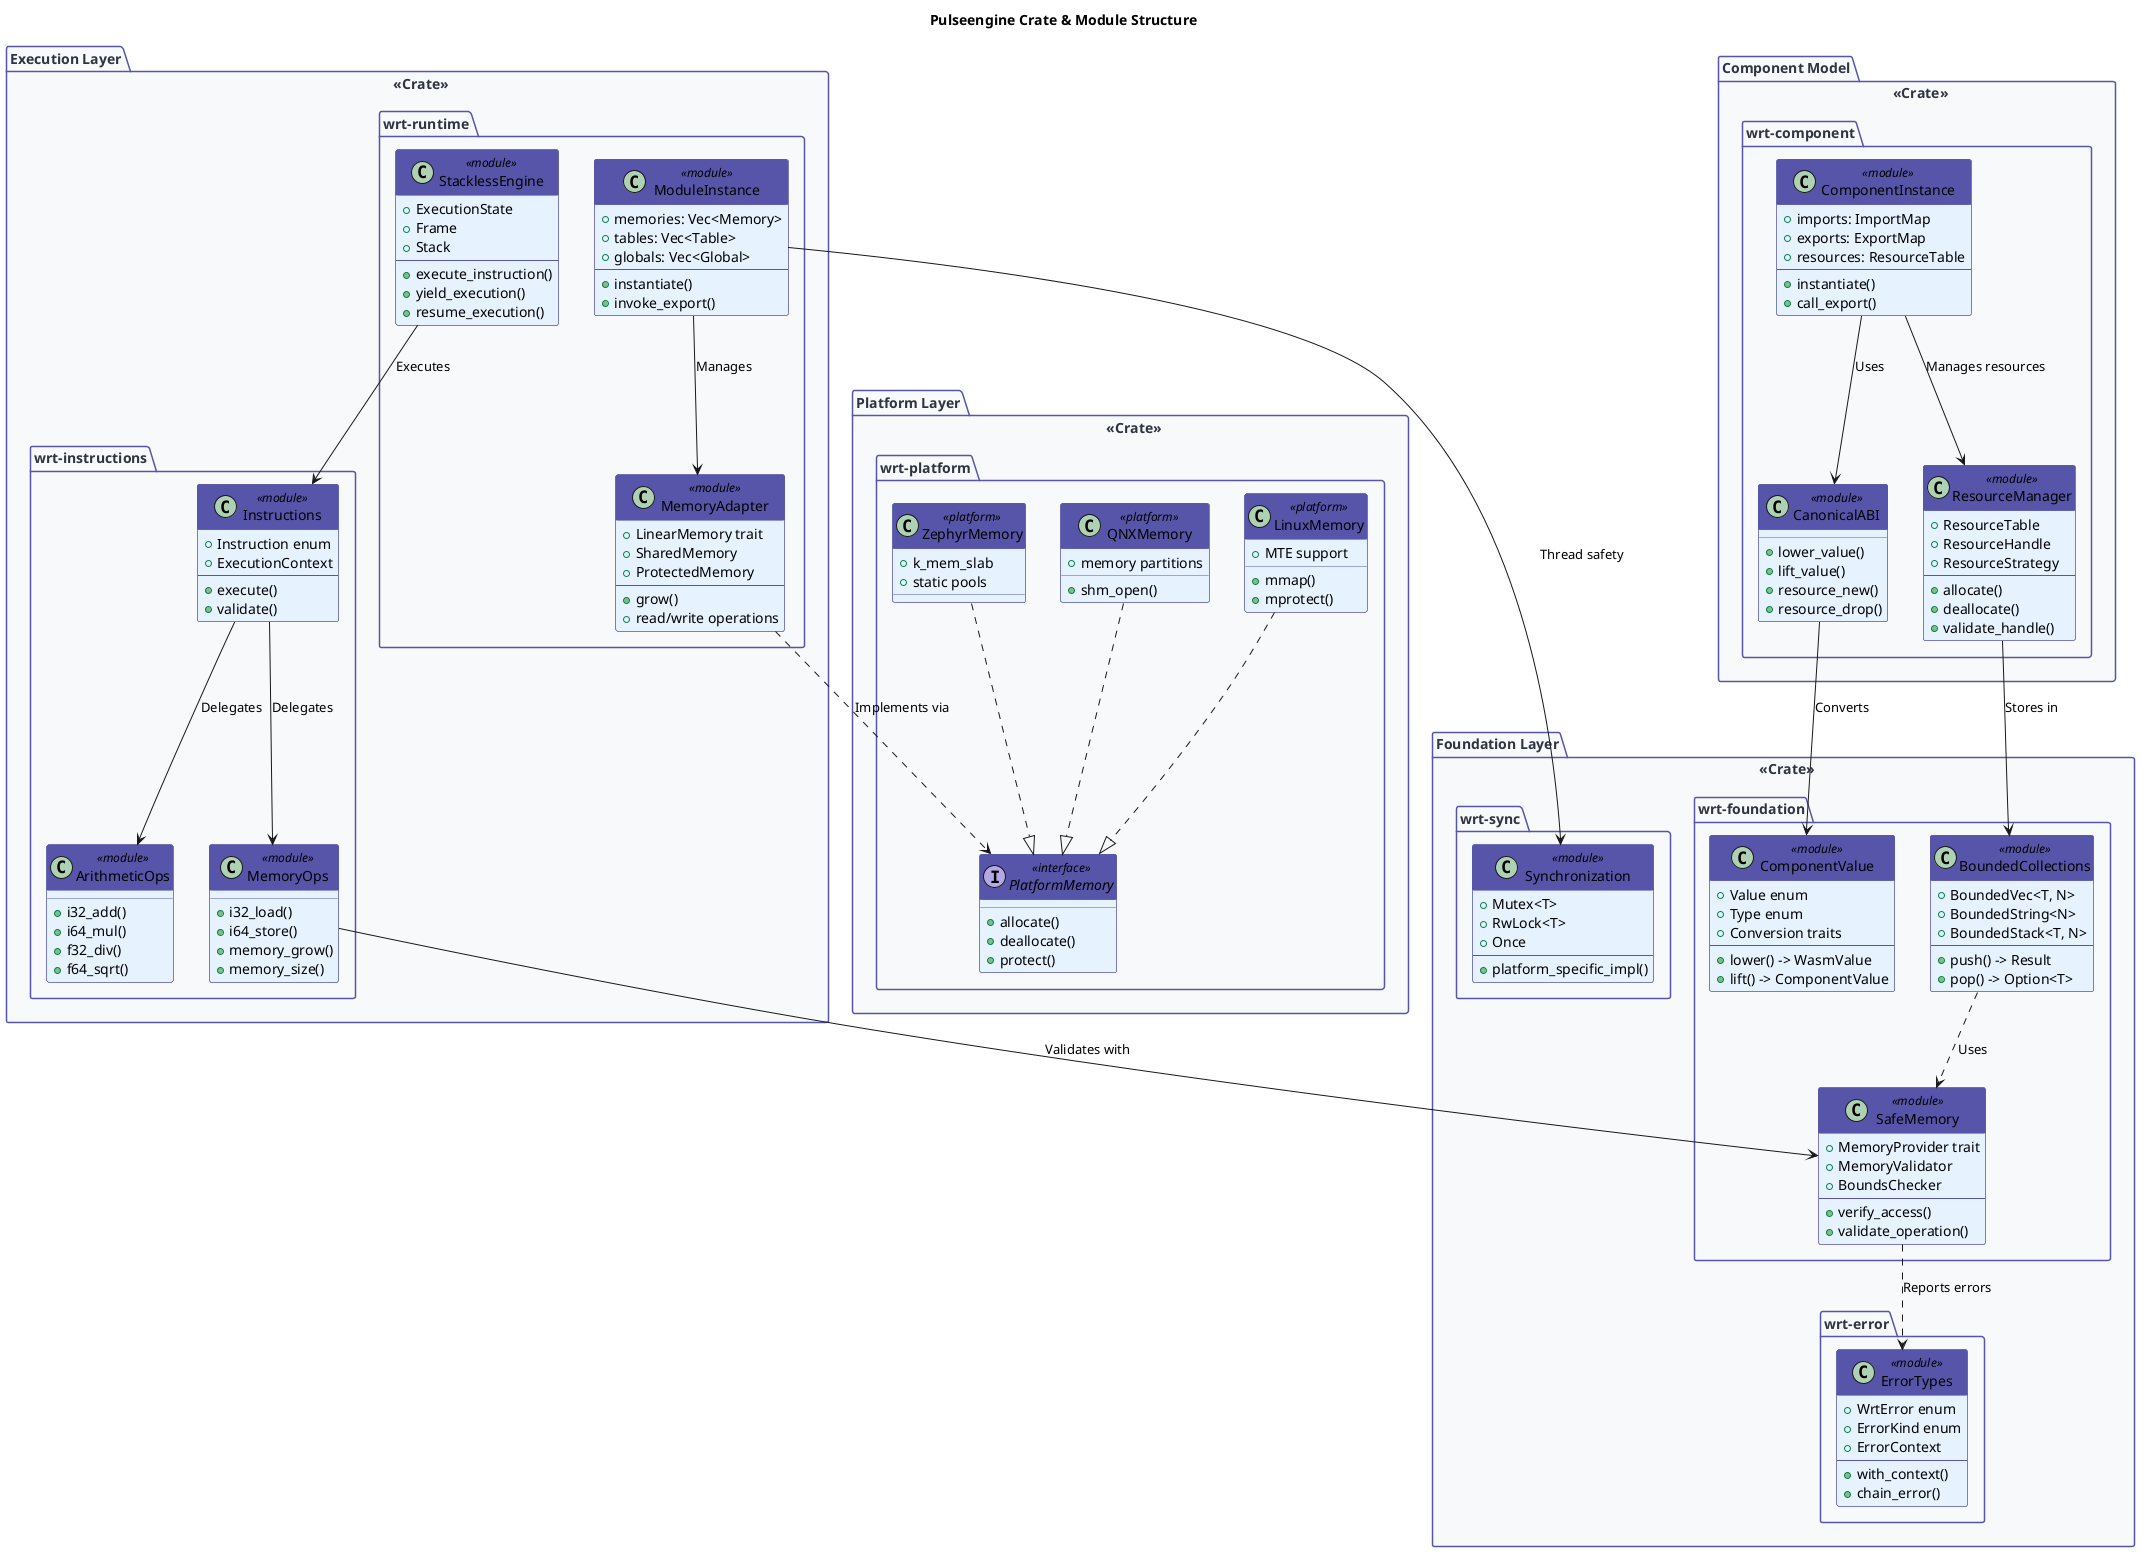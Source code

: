 @startuml crate_module_structure
title Pulseengine Crate & Module Structure

skinparam package {
    BackgroundColor #F8F9FA
    BorderColor #5755a9
    FontColor #2e3440
    FontStyle bold
}

skinparam class {
    BackgroundColor #E6F3FF
    BorderColor #5755a9
    HeaderBackgroundColor #5755a9
    HeaderFontColor white
}

package "Foundation Layer" <<Crate>> {
    package "wrt-foundation" {
        class SafeMemory <<module>> {
            + MemoryProvider trait
            + MemoryValidator
            + BoundsChecker
            --
            + verify_access()
            + validate_operation()
        }
        
        class BoundedCollections <<module>> {
            + BoundedVec<T, N>
            + BoundedString<N>
            + BoundedStack<T, N>
            --
            + push() -> Result
            + pop() -> Option<T>
        }
        
        class ComponentValue <<module>> {
            + Value enum
            + Type enum
            + Conversion traits
            --
            + lower() -> WasmValue
            + lift() -> ComponentValue
        }
    }
    
    package "wrt-error" {
        class ErrorTypes <<module>> {
            + WrtError enum
            + ErrorKind enum
            + ErrorContext
            --
            + with_context()
            + chain_error()
        }
    }
    
    package "wrt-sync" {
        class Synchronization <<module>> {
            + Mutex<T>
            + RwLock<T>
            + Once
            --
            + platform_specific_impl()
        }
    }
}

package "Execution Layer" <<Crate>> {
    package "wrt-runtime" {
        class ModuleInstance <<module>> {
            + memories: Vec<Memory>
            + tables: Vec<Table>
            + globals: Vec<Global>
            --
            + instantiate()
            + invoke_export()
        }
        
        class StacklessEngine <<module>> {
            + ExecutionState
            + Frame
            + Stack
            --
            + execute_instruction()
            + yield_execution()
            + resume_execution()
        }
        
        class MemoryAdapter <<module>> {
            + LinearMemory trait
            + SharedMemory
            + ProtectedMemory
            --
            + grow()
            + read/write operations
        }
    }
    
    package "wrt-instructions" {
        class Instructions <<module>> {
            + Instruction enum
            + ExecutionContext
            --
            + execute()
            + validate()
        }
        
        class ArithmeticOps <<module>> {
            + i32_add()
            + i64_mul()
            + f32_div()
            + f64_sqrt()
        }
        
        class MemoryOps <<module>> {
            + i32_load()
            + i64_store()
            + memory_grow()
            + memory_size()
        }
    }
}

package "Component Model" <<Crate>> {
    package "wrt-component" {
        class ComponentInstance <<module>> {
            + imports: ImportMap
            + exports: ExportMap
            + resources: ResourceTable
            --
            + instantiate()
            + call_export()
        }
        
        class CanonicalABI <<module>> {
            + lower_value()
            + lift_value()
            + resource_new()
            + resource_drop()
        }
        
        class ResourceManager <<module>> {
            + ResourceTable
            + ResourceHandle
            + ResourceStrategy
            --
            + allocate()
            + deallocate()
            + validate_handle()
        }
    }
}

package "Platform Layer" <<Crate>> {
    package "wrt-platform" {
        interface PlatformMemory <<interface>> {
            + allocate()
            + deallocate()
            + protect()
        }
        
        class LinuxMemory <<platform>> {
            + mmap()
            + mprotect()
            + MTE support
        }
        
        class QNXMemory <<platform>> {
            + shm_open()
            + memory partitions
        }
        
        class ZephyrMemory <<platform>> {
            + k_mem_slab
            + static pools
        }
    }
}

' Relationships
SafeMemory ..> ErrorTypes : "Reports errors"
BoundedCollections ..> SafeMemory : "Uses"
ModuleInstance --> MemoryAdapter : "Manages"
StacklessEngine --> Instructions : "Executes"
Instructions --> ArithmeticOps : "Delegates"
Instructions --> MemoryOps : "Delegates"
MemoryOps --> SafeMemory : "Validates with"
ComponentInstance --> CanonicalABI : "Uses"
ComponentInstance --> ResourceManager : "Manages resources"
CanonicalABI --> ComponentValue : "Converts"
ResourceManager --> BoundedCollections : "Stores in"
MemoryAdapter ..> PlatformMemory : "Implements via"
LinuxMemory ..|> PlatformMemory
QNXMemory ..|> PlatformMemory
ZephyrMemory ..|> PlatformMemory
ModuleInstance --> Synchronization : "Thread safety"

@enduml
